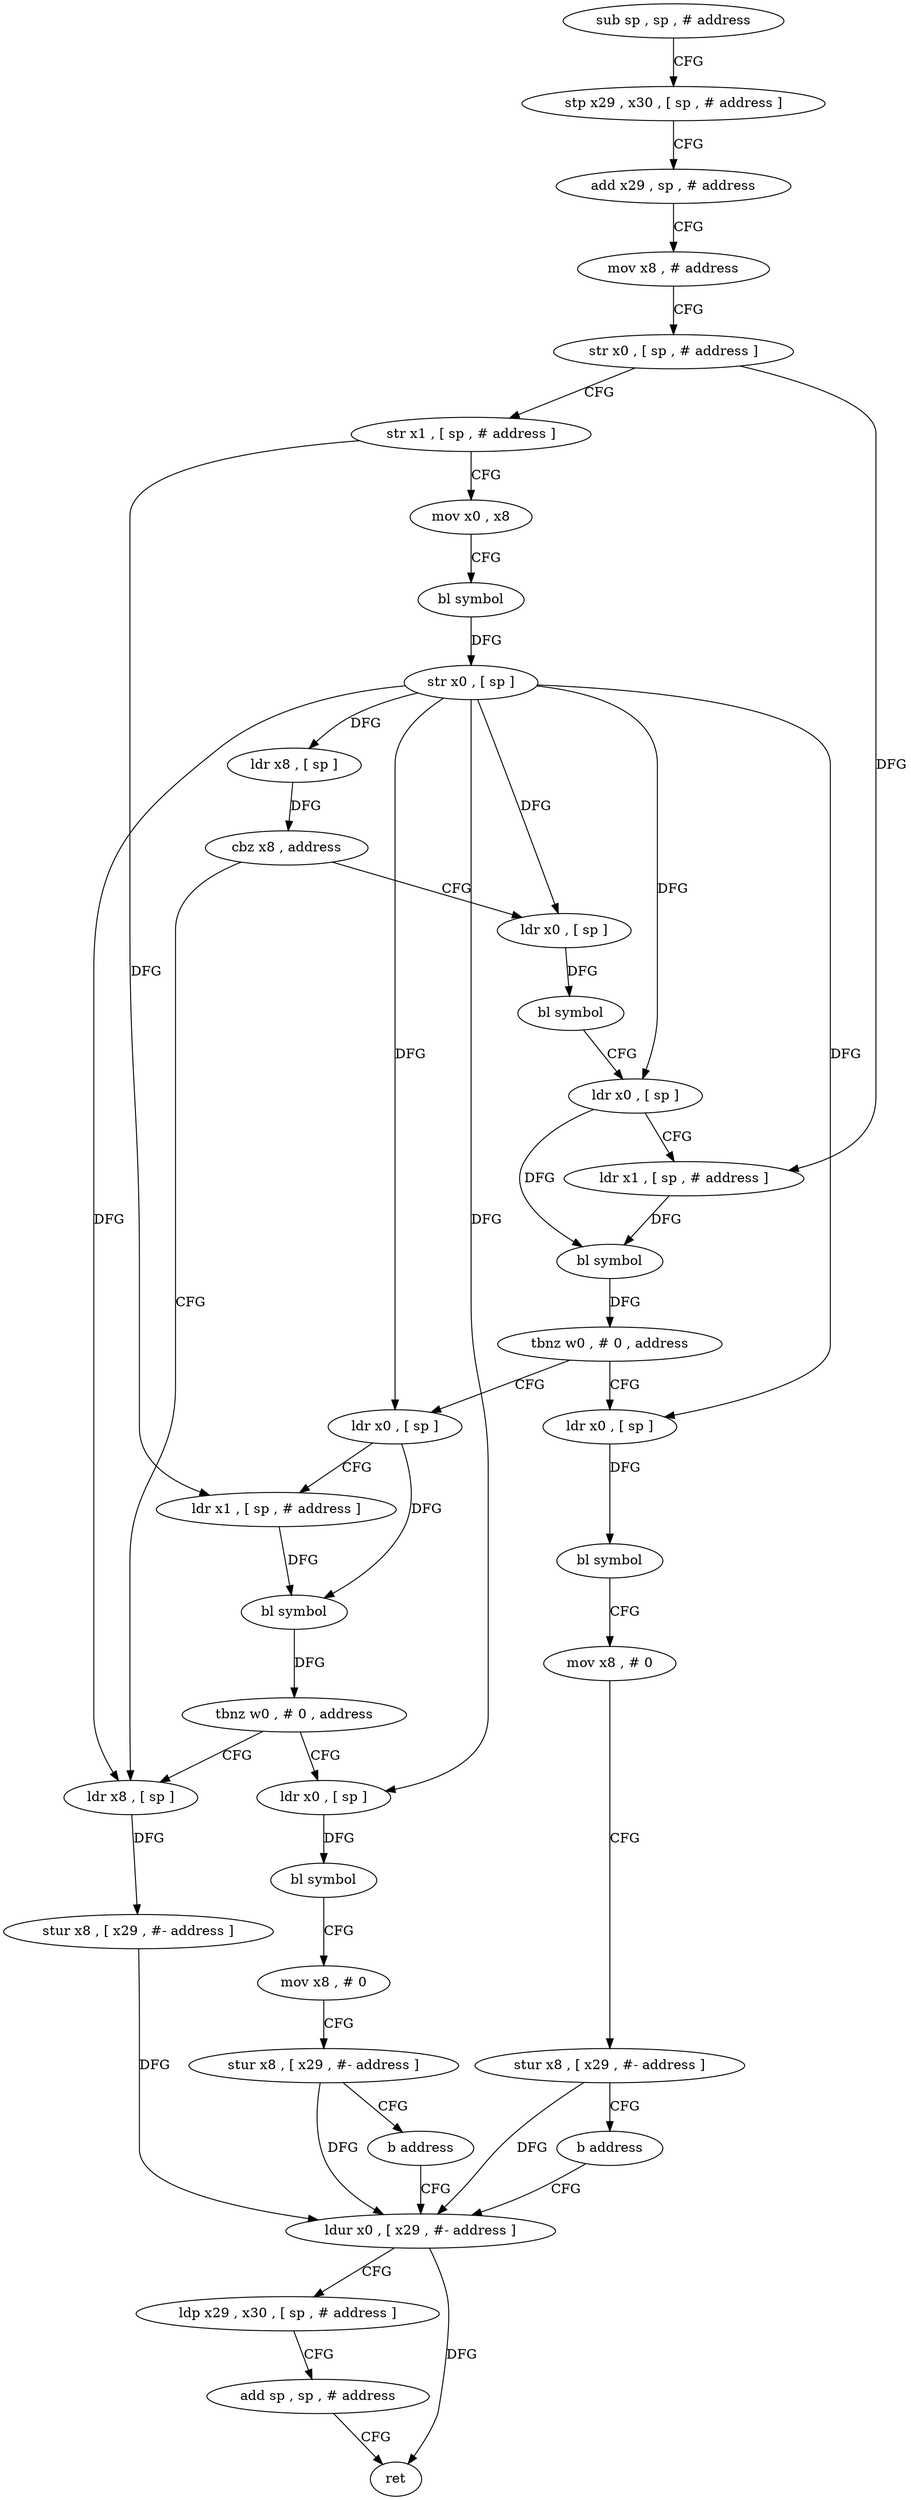 digraph "func" {
"80132" [label = "sub sp , sp , # address" ]
"80136" [label = "stp x29 , x30 , [ sp , # address ]" ]
"80140" [label = "add x29 , sp , # address" ]
"80144" [label = "mov x8 , # address" ]
"80148" [label = "str x0 , [ sp , # address ]" ]
"80152" [label = "str x1 , [ sp , # address ]" ]
"80156" [label = "mov x0 , x8" ]
"80160" [label = "bl symbol" ]
"80164" [label = "str x0 , [ sp ]" ]
"80168" [label = "ldr x8 , [ sp ]" ]
"80172" [label = "cbz x8 , address" ]
"80256" [label = "ldr x8 , [ sp ]" ]
"80176" [label = "ldr x0 , [ sp ]" ]
"80260" [label = "stur x8 , [ x29 , #- address ]" ]
"80264" [label = "ldur x0 , [ x29 , #- address ]" ]
"80180" [label = "bl symbol" ]
"80184" [label = "ldr x0 , [ sp ]" ]
"80188" [label = "ldr x1 , [ sp , # address ]" ]
"80192" [label = "bl symbol" ]
"80196" [label = "tbnz w0 , # 0 , address" ]
"80220" [label = "ldr x0 , [ sp ]" ]
"80200" [label = "ldr x0 , [ sp ]" ]
"80224" [label = "ldr x1 , [ sp , # address ]" ]
"80228" [label = "bl symbol" ]
"80232" [label = "tbnz w0 , # 0 , address" ]
"80236" [label = "ldr x0 , [ sp ]" ]
"80204" [label = "bl symbol" ]
"80208" [label = "mov x8 , # 0" ]
"80212" [label = "stur x8 , [ x29 , #- address ]" ]
"80216" [label = "b address" ]
"80240" [label = "bl symbol" ]
"80244" [label = "mov x8 , # 0" ]
"80248" [label = "stur x8 , [ x29 , #- address ]" ]
"80252" [label = "b address" ]
"80268" [label = "ldp x29 , x30 , [ sp , # address ]" ]
"80272" [label = "add sp , sp , # address" ]
"80276" [label = "ret" ]
"80132" -> "80136" [ label = "CFG" ]
"80136" -> "80140" [ label = "CFG" ]
"80140" -> "80144" [ label = "CFG" ]
"80144" -> "80148" [ label = "CFG" ]
"80148" -> "80152" [ label = "CFG" ]
"80148" -> "80188" [ label = "DFG" ]
"80152" -> "80156" [ label = "CFG" ]
"80152" -> "80224" [ label = "DFG" ]
"80156" -> "80160" [ label = "CFG" ]
"80160" -> "80164" [ label = "DFG" ]
"80164" -> "80168" [ label = "DFG" ]
"80164" -> "80256" [ label = "DFG" ]
"80164" -> "80176" [ label = "DFG" ]
"80164" -> "80184" [ label = "DFG" ]
"80164" -> "80220" [ label = "DFG" ]
"80164" -> "80200" [ label = "DFG" ]
"80164" -> "80236" [ label = "DFG" ]
"80168" -> "80172" [ label = "DFG" ]
"80172" -> "80256" [ label = "CFG" ]
"80172" -> "80176" [ label = "CFG" ]
"80256" -> "80260" [ label = "DFG" ]
"80176" -> "80180" [ label = "DFG" ]
"80260" -> "80264" [ label = "DFG" ]
"80264" -> "80268" [ label = "CFG" ]
"80264" -> "80276" [ label = "DFG" ]
"80180" -> "80184" [ label = "CFG" ]
"80184" -> "80188" [ label = "CFG" ]
"80184" -> "80192" [ label = "DFG" ]
"80188" -> "80192" [ label = "DFG" ]
"80192" -> "80196" [ label = "DFG" ]
"80196" -> "80220" [ label = "CFG" ]
"80196" -> "80200" [ label = "CFG" ]
"80220" -> "80224" [ label = "CFG" ]
"80220" -> "80228" [ label = "DFG" ]
"80200" -> "80204" [ label = "DFG" ]
"80224" -> "80228" [ label = "DFG" ]
"80228" -> "80232" [ label = "DFG" ]
"80232" -> "80256" [ label = "CFG" ]
"80232" -> "80236" [ label = "CFG" ]
"80236" -> "80240" [ label = "DFG" ]
"80204" -> "80208" [ label = "CFG" ]
"80208" -> "80212" [ label = "CFG" ]
"80212" -> "80216" [ label = "CFG" ]
"80212" -> "80264" [ label = "DFG" ]
"80216" -> "80264" [ label = "CFG" ]
"80240" -> "80244" [ label = "CFG" ]
"80244" -> "80248" [ label = "CFG" ]
"80248" -> "80252" [ label = "CFG" ]
"80248" -> "80264" [ label = "DFG" ]
"80252" -> "80264" [ label = "CFG" ]
"80268" -> "80272" [ label = "CFG" ]
"80272" -> "80276" [ label = "CFG" ]
}
